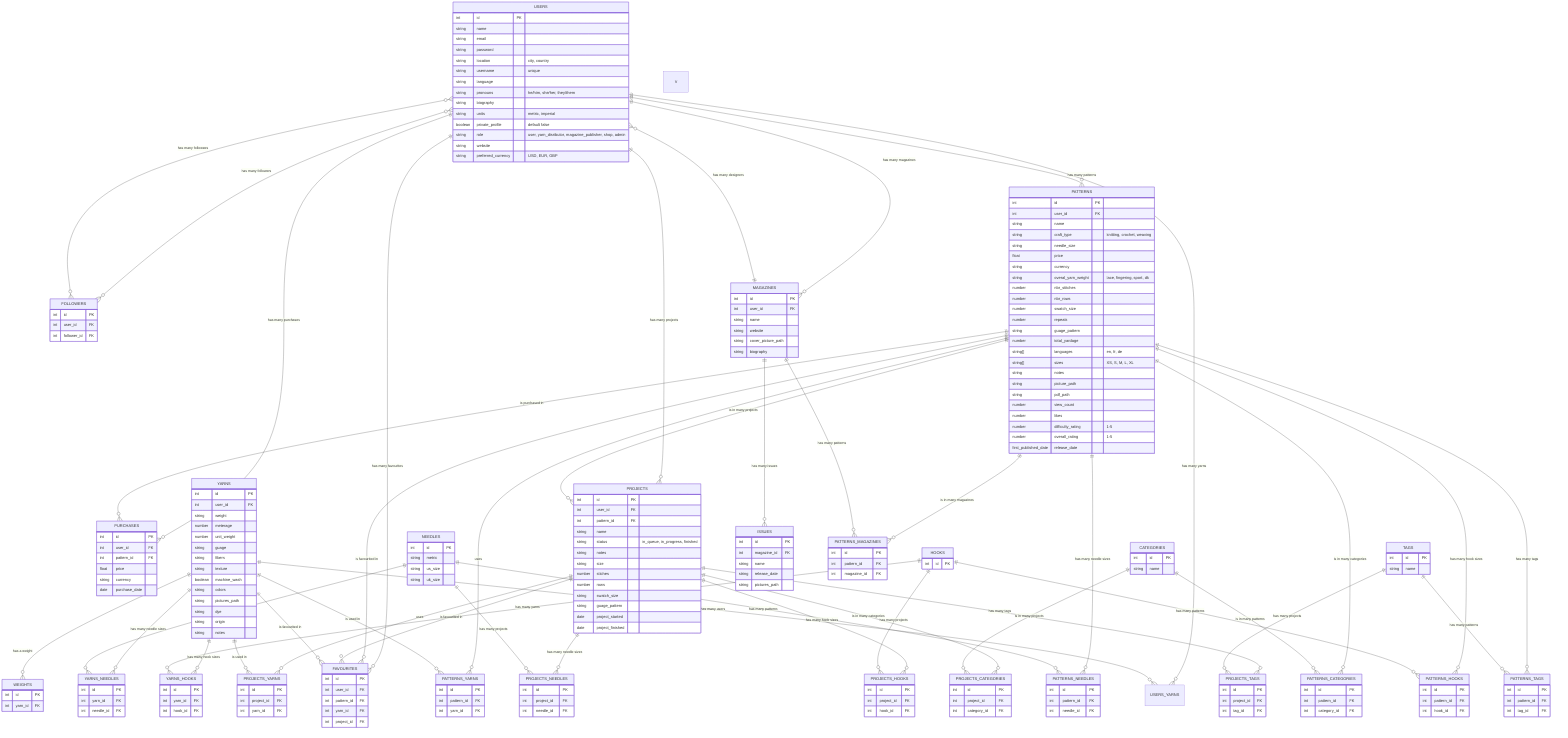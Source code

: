 erDiagram
    %% Entities
    USERS {
        int id PK
        string name
        string email
        string password
        string location "city, country"
        string username "unique"
        string language
        string pronouns "he/him, she/her, they/them"
        string biography
        string units "metric, imperial"
        boolean private_profile "default false"
        string role "user, yarn_disributor, magazine_publisher, shop, admin"
        string website
        string preferred_currency "USD, EUR, GBP"
    }
    FOLLOWERS {
        int id PK
        int user_id FK
        int follower_id FK
    }
    PURCHASES {
        int id PK
        int user_id FK
        int pattern_id FK
        float price
        string currency
        date purchase_date
    }
    FAVOURITES {
        int id PK
        int user_id FK
        int pattern_id FK
        int yarn_id FK
        int project_id FK
    }
    PROJECTS {
        int id PK
        int user_id FK
        int pattern_id FK
        string name
        string status "in_queue, in_progress, finished"
        string notes
        string size
        number stiches
        number rows
        string swatch_size
        string guage_pattern
        date project_started
        date project_finished
        }
    PATTERNS {
        int id PK
        int user_id FK
        string name
        string craft_type "knitting, crochet, weaving"
        string needle_size
        float price
        string currency
        string overal_yarn_weight "lace, fingering, sport, dk"
        number nbr_stitches
        number nbr_rows
        number swatch_size
        number repeats
        string guage_pattern
        number total_yardage
        string[] languages "en, fr, de"
        string[] sizes "XS, S, M, L, XL"
        string notes
        string picture_path
        string pdf_path
        number view_count
        number likes
        number difficulty_rating "1-5"
        number overall_rating "1-5"
        first_published_date
        release_date
    }
    YARNS {
        int id PK
        int user_id FK
        string weight
        number meterage
        number unit_weight
        string guage
        string fibers
        string texture
        boolean machine_wash
        string colors
        string pictures_path
        string dye
        string origin
        string notes
    }
    NEEDLES {
        int id PK
        string metric
        string us_size
        string uk_size

    }
    HOOKS {
        int id PK
    }
    CATEGORIES {
        int id PK
        string name
    }
    TAGS {
        int id PK
        string name
    }
    ISSUES {
        int id PK
        int magazine_id FK
        string name
        string release_date
        string pictures_path
    }
    MAGAZINES {
        int id PK
        int user_id FK
        string name
        string website
        string cover_picture_path
        string biography
    }
    WEIGHTS {
        int id PK
        int yarn_id FK
    }
    PATTERNS_YARNS {
        int id PK
        int pattern_id FK
        int yarn_id FK
    }
    PATTERNS_CATEGORIES {
        int id PK
        int pattern_id FK
        int category_id FK
    }
    PATTERNS_TAGS {
        int id PK
        int pattern_id FK
        int tag_id FK
    }
    PATTERNS_NEEDLES {
        int id PK
        int pattern_id FK
        int needle_id FK
    }
    PATTERNS_HOOKS {
        int id PK
        int pattern_id FK
        int hook_id FK
    }
    PROJECTS_YARNS {
        int id PK
        int project_id FK
        int yarn_id FK
    }
    PROJECTS_CATEGORIES {
        int id PK
        int project_id FK
        int category_id FK
    }
    PROJECTS_TAGS {
        int id PK
        int project_id FK
        int tag_id FK
    }
    PROJECTS_NEEDLES {
        int id PK
        int project_id FK
        int needle_id FK
    }
    PROJECTS_HOOKS {
        int id PK
        int project_id FK
        int hook_id FK
    }
    YARNS_NEEDLES {
        int id PK
        int yarn_id FK
        int needle_id FK
    }
    YARNS_HOOKS {
        int id PK
        int yarn_id FK
        int hook_id FK
    }
    PATTERNS_MAGAZINES {
        int id PK
        int pattern_id FK
        int magazine_id FK
    }




    %% Relationships
    USERS o{--o{ FOLLOWERS : "has many followers"
    FOLLOWERS o{--o{ USERS : "has many followees"
    USERS ||--o{ PURCHASES : "has many purchases"
    USERS ||--o{ FAVOURITES : "has many favourites"
    USERS ||--o{ PROJECTS : "has many projects"
    USERS ||--o{ PATTERNS : "has many patterns"
    V USERS ||--o{ USERS_YARNS : "has many yarns"
    V USERS ||--o{ MAGAZINES : "has many magazines"
    MAGAZINES ||--o{ USERS : "has many designers"

    V PATTERNS ||--o{ PROJECTS : "is in many projects"
    V PATTERNS ||--o{ FAVOURITES : "is favourited in"
    V PATTERNS ||--o{ PURCHASES: "is purchased in"
    V PATTERNS ||--o{ PATTERNS_YARNS : "uses"
    V PATTERNS ||--o{ PATTERNS_CATEGORIES : "is in many categories"
    V PATTERNS ||--o{ PATTERNS_TAGS : "has many tags"
    V PATTERNS ||--o{ PATTERNS_NEEDLES : "has many needle sizes"
    V PATTERNS ||--o{ PATTERNS_HOOKS : "has many hook sizes"
    V CATEGORIES ||--o{ PATTERNS_CATEGORIES : "is in many patterns"
    V TAGS ||--o{ PATTERNS_TAGS : "has many patterns"
    V NEEDLES ||--o{ PATTERNS_NEEDLES : "has many patterns"
    V HOOKS ||--o{ PATTERNS_HOOKS : "has many patterns"
    V YARNS ||--o{ PATTERNS_YARNS : "is used in"
    V PATTERNS ||--o{ PATTERNS_MAGAZINES : "is in many magazines"
    V MAGAZINES ||--o{ PATTERNS_MAGAZINES : "has many patterns"

    V PROJECTS ||--o{ FAVOURITES : "is favourited in"
    V PROJECTS ||--o{ PROJECTS_YARNS : "uses"
    V PROJECTS ||--o{ PROJECTS_CATEGORIES : "is in many categories"
    V PROJECTS ||--o{ PROJECTS_TAGS : "has many tags"
    V PROJECTS ||--o{ PROJECTS_HOOKS : "has many hook sizes"
    V PROJECTS ||--o{ PROJECTS_NEEDLES : "has many needle sizes"
    V CATEGORIES ||--o{ PROJECTS_CATEGORIES : "is in many projects"
    V TAGS ||--o{ PROJECTS_TAGS : "has many projects"
    V HOOKS ||--o{ PROJECTS_HOOKS : "has many projects"
    V YARNS ||--o{ PROJECTS_YARNS : "is used in"

    V YARNS||--o{ FAVOURITES : "is favourited in"
    YARNS ||--o{ WEIGHTS : "has a weight"
    YARNS ||--o{ YARNS_NEEDLES : "has many needle sizes"
    YARNS ||--o{ USERS_YARNS : "has many users"
    NEEDLES ||--o{ YARNS_NEEDLES : "has many yarns"
    NEEDLES ||--o{ PROJECTS_NEEDLES : "has many projects"
    YARNS ||--o{ YARNS_HOOKS : "has many hook sizes"
    HOOKS ||--o{ YARNS_HOOKS : "has many yarns"

    MAGAZINES ||--o{ ISSUES : "has many issues"